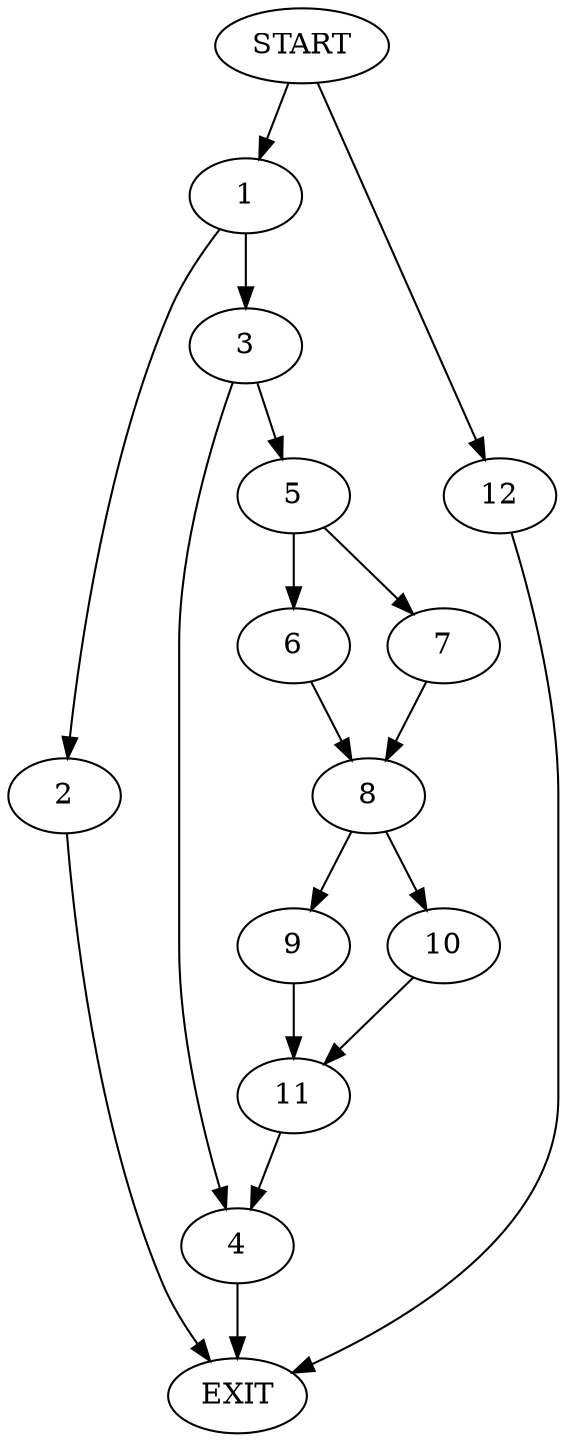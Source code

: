 digraph {
0 [label="START"]
13 [label="EXIT"]
0 -> 1
1 -> 2
1 -> 3
2 -> 13
3 -> 4
3 -> 5
5 -> 6
5 -> 7
4 -> 13
7 -> 8
6 -> 8
8 -> 9
8 -> 10
9 -> 11
10 -> 11
11 -> 4
0 -> 12
12 -> 13
}
